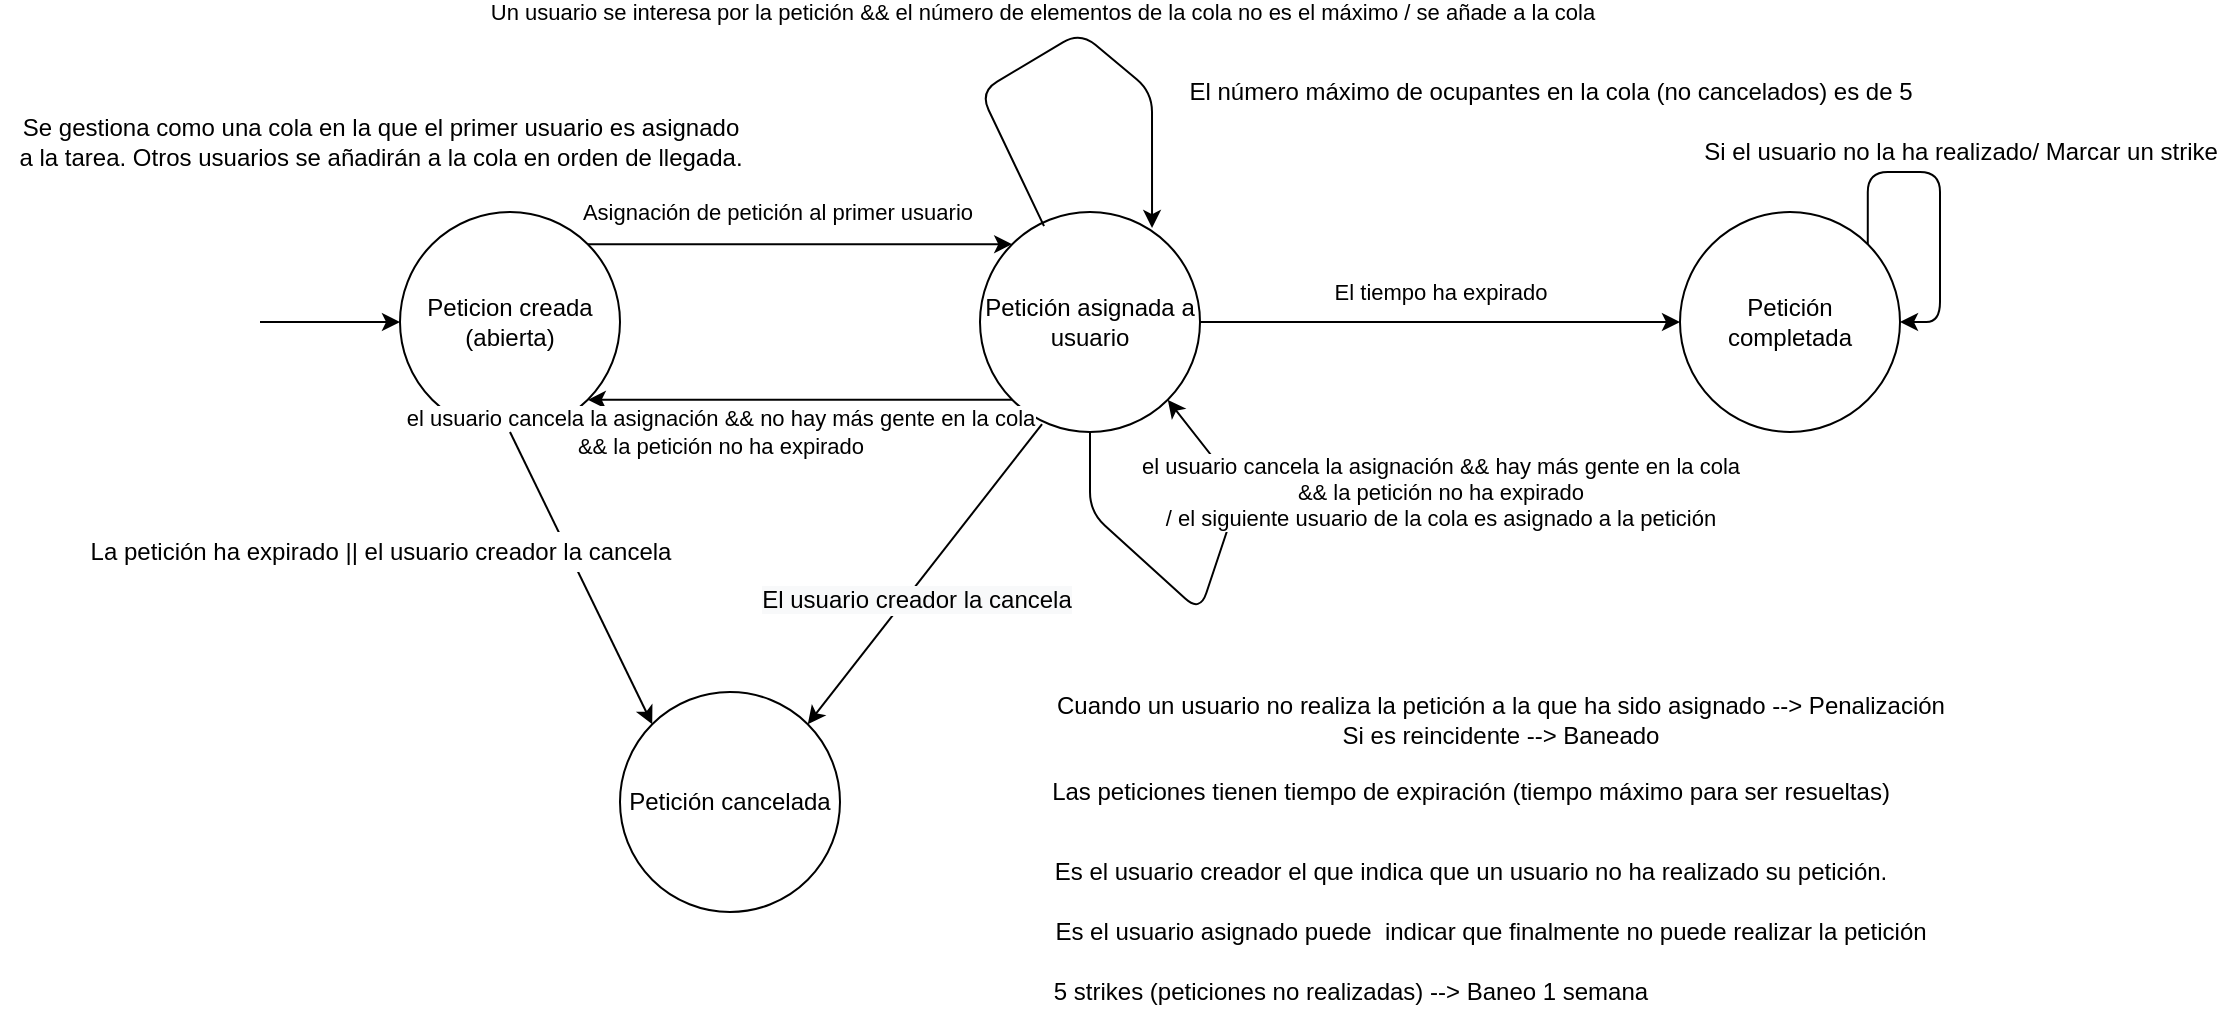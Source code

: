<mxfile version="14.6.11" type="device"><diagram id="Z6cueI1KjZJyn61KcfWK" name="Página-1"><mxGraphModel dx="1422" dy="808" grid="1" gridSize="10" guides="1" tooltips="1" connect="1" arrows="1" fold="1" page="1" pageScale="1" pageWidth="1169" pageHeight="827" math="0" shadow="0"><root><mxCell id="0"/><mxCell id="1" parent="0"/><mxCell id="lKaOeQIIIG_xUC0il8Ct-2" value="Peticion creada (abierta)" style="ellipse;whiteSpace=wrap;html=1;aspect=fixed;" parent="1" vertex="1"><mxGeometry x="200" y="160" width="110" height="110" as="geometry"/></mxCell><mxCell id="lKaOeQIIIG_xUC0il8Ct-3" value="" style="endArrow=classic;html=1;entryX=0;entryY=0.5;entryDx=0;entryDy=0;" parent="1" target="lKaOeQIIIG_xUC0il8Ct-2" edge="1"><mxGeometry width="50" height="50" relative="1" as="geometry"><mxPoint x="130" y="215" as="sourcePoint"/><mxPoint x="170" y="180" as="targetPoint"/></mxGeometry></mxCell><mxCell id="lKaOeQIIIG_xUC0il8Ct-4" value="Petición asignada a usuario" style="ellipse;whiteSpace=wrap;html=1;aspect=fixed;" parent="1" vertex="1"><mxGeometry x="490" y="160" width="110" height="110" as="geometry"/></mxCell><mxCell id="lKaOeQIIIG_xUC0il8Ct-5" value="" style="endArrow=classic;html=1;exitX=1;exitY=0;exitDx=0;exitDy=0;entryX=0;entryY=0;entryDx=0;entryDy=0;" parent="1" source="lKaOeQIIIG_xUC0il8Ct-2" target="lKaOeQIIIG_xUC0il8Ct-4" edge="1"><mxGeometry width="50" height="50" relative="1" as="geometry"><mxPoint x="350" y="230" as="sourcePoint"/><mxPoint x="400" y="180" as="targetPoint"/></mxGeometry></mxCell><mxCell id="lKaOeQIIIG_xUC0il8Ct-6" value="Asignación de petición al primer usuario&amp;nbsp;" style="edgeLabel;html=1;align=center;verticalAlign=middle;resizable=0;points=[];" parent="lKaOeQIIIG_xUC0il8Ct-5" vertex="1" connectable="0"><mxGeometry x="-0.547" y="-2" relative="1" as="geometry"><mxPoint x="48.11" y="-18.11" as="offset"/></mxGeometry></mxCell><mxCell id="lKaOeQIIIG_xUC0il8Ct-7" value="" style="endArrow=classic;html=1;exitX=0;exitY=1;exitDx=0;exitDy=0;entryX=1;entryY=1;entryDx=0;entryDy=0;" parent="1" source="lKaOeQIIIG_xUC0il8Ct-4" target="lKaOeQIIIG_xUC0il8Ct-2" edge="1"><mxGeometry width="50" height="50" relative="1" as="geometry"><mxPoint x="390" y="360" as="sourcePoint"/><mxPoint x="440" y="310" as="targetPoint"/></mxGeometry></mxCell><mxCell id="lKaOeQIIIG_xUC0il8Ct-8" value="el usuario cancela la asignación &amp;amp;&amp;amp; no hay más gente en la cola&lt;br&gt;&amp;amp;&amp;amp; la petición no ha expirado" style="edgeLabel;html=1;align=center;verticalAlign=middle;resizable=0;points=[];" parent="lKaOeQIIIG_xUC0il8Ct-7" vertex="1" connectable="0"><mxGeometry x="0.509" relative="1" as="geometry"><mxPoint x="13.89" y="16.11" as="offset"/></mxGeometry></mxCell><mxCell id="lKaOeQIIIG_xUC0il8Ct-10" value="Petición cancelada" style="ellipse;whiteSpace=wrap;html=1;aspect=fixed;" parent="1" vertex="1"><mxGeometry x="310" y="400" width="110" height="110" as="geometry"/></mxCell><mxCell id="lKaOeQIIIG_xUC0il8Ct-12" value="Petición completada" style="ellipse;whiteSpace=wrap;html=1;aspect=fixed;" parent="1" vertex="1"><mxGeometry x="840" y="160" width="110" height="110" as="geometry"/></mxCell><mxCell id="lKaOeQIIIG_xUC0il8Ct-13" value="" style="endArrow=classic;html=1;exitX=1;exitY=0.5;exitDx=0;exitDy=0;entryX=0;entryY=0.5;entryDx=0;entryDy=0;" parent="1" source="lKaOeQIIIG_xUC0il8Ct-4" target="lKaOeQIIIG_xUC0il8Ct-12" edge="1"><mxGeometry width="50" height="50" relative="1" as="geometry"><mxPoint x="730" y="190" as="sourcePoint"/><mxPoint x="780" y="140" as="targetPoint"/></mxGeometry></mxCell><mxCell id="lKaOeQIIIG_xUC0il8Ct-14" value="El tiempo ha expirado" style="edgeLabel;html=1;align=center;verticalAlign=middle;resizable=0;points=[];" parent="lKaOeQIIIG_xUC0il8Ct-13" vertex="1" connectable="0"><mxGeometry x="0.415" y="1" relative="1" as="geometry"><mxPoint x="-50" y="-14" as="offset"/></mxGeometry></mxCell><mxCell id="lKaOeQIIIG_xUC0il8Ct-16" value="" style="endArrow=classic;html=1;exitX=0.291;exitY=0.064;exitDx=0;exitDy=0;exitPerimeter=0;entryX=0.782;entryY=0.073;entryDx=0;entryDy=0;entryPerimeter=0;" parent="1" source="lKaOeQIIIG_xUC0il8Ct-4" target="lKaOeQIIIG_xUC0il8Ct-4" edge="1"><mxGeometry width="50" height="50" relative="1" as="geometry"><mxPoint x="520" y="150" as="sourcePoint"/><mxPoint x="570" y="100" as="targetPoint"/><Array as="points"><mxPoint x="490" y="100"/><mxPoint x="540" y="70"/><mxPoint x="576" y="100"/></Array></mxGeometry></mxCell><mxCell id="lKaOeQIIIG_xUC0il8Ct-17" value="Un usuario se interesa por la petición &amp;amp;&amp;amp; el número de elementos de la cola no es el máximo / se añade a la cola" style="edgeLabel;html=1;align=center;verticalAlign=middle;resizable=0;points=[];" parent="lKaOeQIIIG_xUC0il8Ct-16" vertex="1" connectable="0"><mxGeometry x="-0.129" y="3" relative="1" as="geometry"><mxPoint x="3" y="-20" as="offset"/></mxGeometry></mxCell><mxCell id="lKaOeQIIIG_xUC0il8Ct-18" value="Se gestiona como una cola en la que el primer usuario es asignado&lt;br&gt;a la tarea. Otros usuarios se añadirán a la cola en orden de llegada." style="text;html=1;align=center;verticalAlign=middle;resizable=0;points=[];autosize=1;" parent="1" vertex="1"><mxGeometry y="110" width="380" height="30" as="geometry"/></mxCell><mxCell id="lKaOeQIIIG_xUC0il8Ct-19" value="" style="endArrow=classic;html=1;exitX=0.5;exitY=1;exitDx=0;exitDy=0;entryX=1;entryY=1;entryDx=0;entryDy=0;" parent="1" source="lKaOeQIIIG_xUC0il8Ct-4" target="lKaOeQIIIG_xUC0il8Ct-4" edge="1"><mxGeometry width="50" height="50" relative="1" as="geometry"><mxPoint x="590" y="380" as="sourcePoint"/><mxPoint x="640" y="330" as="targetPoint"/><Array as="points"><mxPoint x="545" y="310"/><mxPoint x="600" y="360"/><mxPoint x="620" y="300"/></Array></mxGeometry></mxCell><mxCell id="lKaOeQIIIG_xUC0il8Ct-20" value="el usuario cancela la asignación &amp;amp;&amp;amp; hay más gente en la cola&lt;br&gt;&amp;amp;&amp;amp; la petición no ha expirado&lt;br&gt;/ el siguiente usuario de la cola es asignado a la petición" style="edgeLabel;html=1;align=center;verticalAlign=middle;resizable=0;points=[];" parent="lKaOeQIIIG_xUC0il8Ct-19" vertex="1" connectable="0"><mxGeometry x="-0.007" y="2" relative="1" as="geometry"><mxPoint x="121.05" y="-56.83" as="offset"/></mxGeometry></mxCell><mxCell id="lKaOeQIIIG_xUC0il8Ct-21" value="El número máximo de ocupantes en la cola (no cancelados) es de 5" style="text;html=1;align=center;verticalAlign=middle;resizable=0;points=[];autosize=1;" parent="1" vertex="1"><mxGeometry x="585" y="90" width="380" height="20" as="geometry"/></mxCell><mxCell id="lKaOeQIIIG_xUC0il8Ct-22" value="" style="endArrow=classic;html=1;entryX=0;entryY=0;entryDx=0;entryDy=0;exitX=0.5;exitY=1;exitDx=0;exitDy=0;" parent="1" source="lKaOeQIIIG_xUC0il8Ct-2" target="lKaOeQIIIG_xUC0il8Ct-10" edge="1"><mxGeometry width="50" height="50" relative="1" as="geometry"><mxPoint x="240" y="300" as="sourcePoint"/><mxPoint x="270" y="460" as="targetPoint"/></mxGeometry></mxCell><mxCell id="lKaOeQIIIG_xUC0il8Ct-23" value="" style="endArrow=classic;html=1;exitX=0.282;exitY=0.964;exitDx=0;exitDy=0;entryX=1;entryY=0;entryDx=0;entryDy=0;exitPerimeter=0;" parent="1" source="lKaOeQIIIG_xUC0il8Ct-4" target="lKaOeQIIIG_xUC0il8Ct-10" edge="1"><mxGeometry width="50" height="50" relative="1" as="geometry"><mxPoint x="760" y="520" as="sourcePoint"/><mxPoint x="810" y="470" as="targetPoint"/></mxGeometry></mxCell><mxCell id="4ztZG8ZYTWKYL-s5fKcr-10" value="&lt;span style=&quot;font-size: 12px ; background-color: rgb(248 , 249 , 250)&quot;&gt;El usuario creador la cancela&lt;/span&gt;" style="edgeLabel;html=1;align=center;verticalAlign=middle;resizable=0;points=[];" vertex="1" connectable="0" parent="lKaOeQIIIG_xUC0il8Ct-23"><mxGeometry x="0.142" y="4" relative="1" as="geometry"><mxPoint as="offset"/></mxGeometry></mxCell><mxCell id="lKaOeQIIIG_xUC0il8Ct-24" value="La petición ha expirado || el usuario creador la cancela" style="text;html=1;align=center;verticalAlign=middle;resizable=0;points=[];autosize=1;fillColor=#ffffff;" parent="1" vertex="1"><mxGeometry x="35" y="320" width="310" height="20" as="geometry"/></mxCell><mxCell id="lKaOeQIIIG_xUC0il8Ct-25" value="Cuando un usuario no realiza la petición a la que ha sido asignado --&amp;gt; Penalización&lt;br&gt;Si es reincidente --&amp;gt; Baneado" style="text;html=1;align=center;verticalAlign=middle;resizable=0;points=[];autosize=1;" parent="1" vertex="1"><mxGeometry x="520" y="399" width="460" height="30" as="geometry"/></mxCell><mxCell id="lKaOeQIIIG_xUC0il8Ct-26" value="Las peticiones tienen tiempo de expiración (tiempo máximo para ser resueltas)" style="text;html=1;align=center;verticalAlign=middle;resizable=0;points=[];autosize=1;" parent="1" vertex="1"><mxGeometry x="520" y="440" width="430" height="20" as="geometry"/></mxCell><mxCell id="lKaOeQIIIG_xUC0il8Ct-27" value="Es el usuario creador el que indica que un usuario no ha realizado su petición." style="text;html=1;align=center;verticalAlign=middle;resizable=0;points=[];autosize=1;" parent="1" vertex="1"><mxGeometry x="520" y="480" width="430" height="20" as="geometry"/></mxCell><mxCell id="lKaOeQIIIG_xUC0il8Ct-31" value="5 strikes (peticiones no realizadas) --&amp;gt; Baneo 1 semana" style="text;html=1;align=center;verticalAlign=middle;resizable=0;points=[];autosize=1;" parent="1" vertex="1"><mxGeometry x="520" y="540" width="310" height="20" as="geometry"/></mxCell><mxCell id="4ztZG8ZYTWKYL-s5fKcr-6" style="edgeStyle=orthogonalEdgeStyle;rounded=1;orthogonalLoop=1;jettySize=auto;html=1;exitX=1;exitY=0;exitDx=0;exitDy=0;entryX=1;entryY=0.5;entryDx=0;entryDy=0;" edge="1" parent="1" source="lKaOeQIIIG_xUC0il8Ct-12" target="lKaOeQIIIG_xUC0il8Ct-12"><mxGeometry relative="1" as="geometry"><Array as="points"><mxPoint x="934" y="140"/><mxPoint x="970" y="140"/><mxPoint x="970" y="215"/></Array></mxGeometry></mxCell><mxCell id="4ztZG8ZYTWKYL-s5fKcr-7" value="Si el usuario no la ha realizado/ Marcar un strike" style="text;html=1;align=center;verticalAlign=middle;resizable=0;points=[];autosize=1;strokeColor=none;" vertex="1" parent="1"><mxGeometry x="845" y="120" width="270" height="20" as="geometry"/></mxCell><mxCell id="4ztZG8ZYTWKYL-s5fKcr-8" value="Es el usuario asignado puede&amp;nbsp; indicar que finalmente no puede realizar la petición" style="text;html=1;align=center;verticalAlign=middle;resizable=0;points=[];autosize=1;" vertex="1" parent="1"><mxGeometry x="520" y="510" width="450" height="20" as="geometry"/></mxCell></root></mxGraphModel></diagram></mxfile>